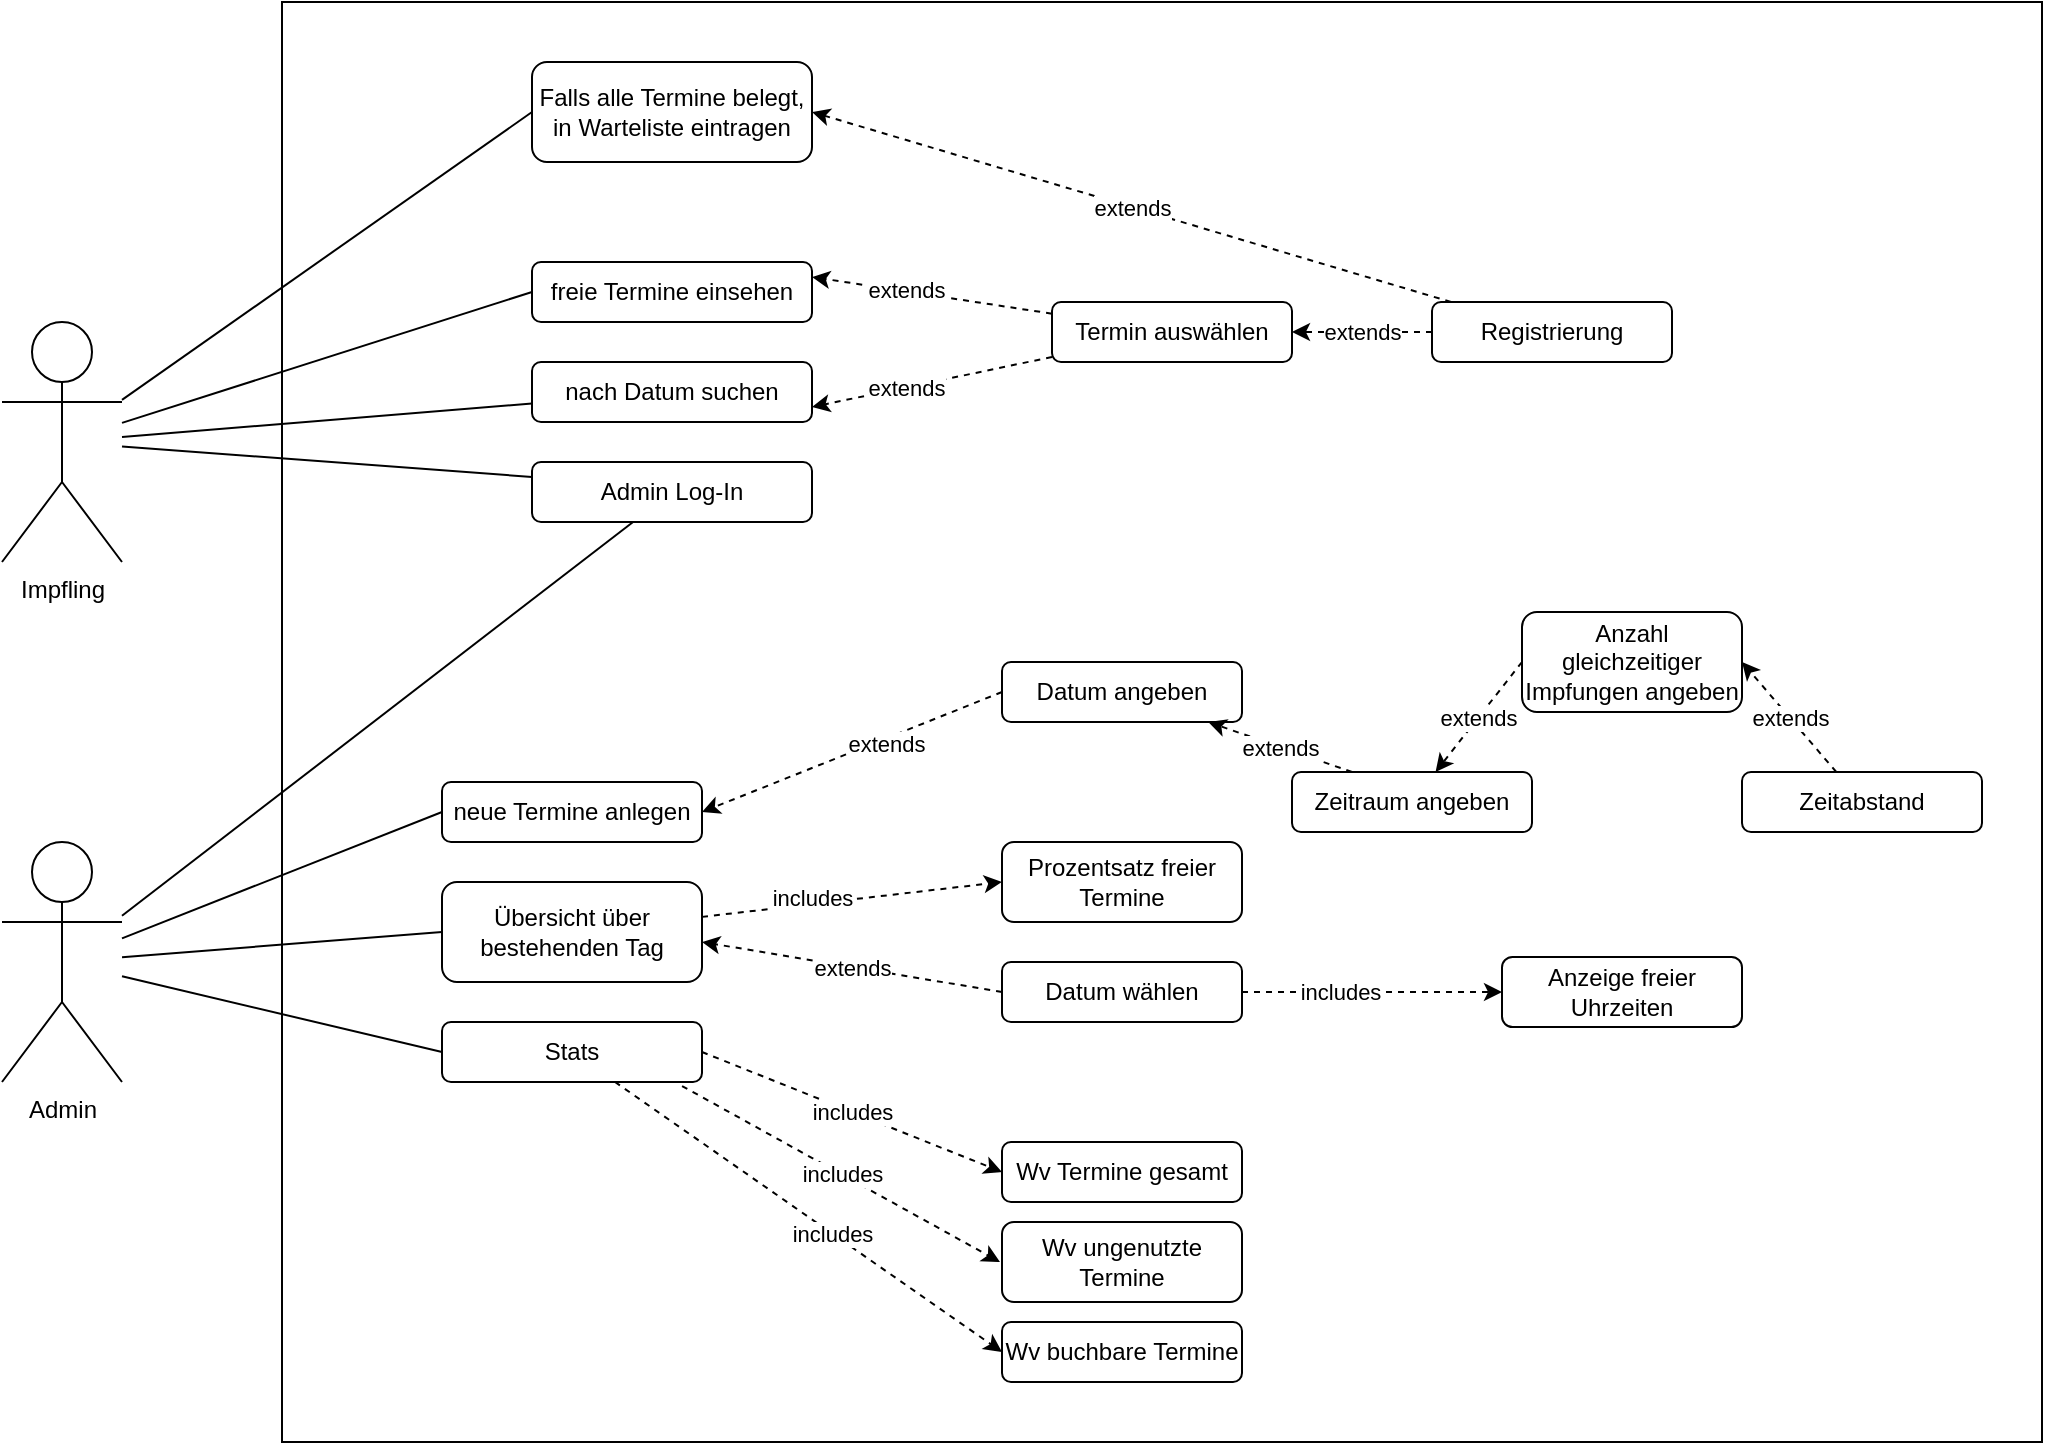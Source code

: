 <mxfile version="14.8.0" type="device"><diagram id="t5gIwv6Yo3dOr577X8wF" name="Page-1"><mxGraphModel dx="2062" dy="1154" grid="1" gridSize="10" guides="1" tooltips="1" connect="1" arrows="1" fold="1" page="1" pageScale="1" pageWidth="850" pageHeight="1100" math="0" shadow="0"><root><mxCell id="0"/><mxCell id="1" parent="0"/><mxCell id="EC5ipndMjErq8LvybOqX-3" value="" style="rounded=0;whiteSpace=wrap;html=1;" parent="1" vertex="1"><mxGeometry x="500" y="180" width="880" height="720" as="geometry"/></mxCell><mxCell id="TXKvbKw5IdM0eBhvehdw-46" style="edgeStyle=none;rounded=1;orthogonalLoop=1;jettySize=auto;html=1;entryX=0;entryY=0.5;entryDx=0;entryDy=0;endArrow=none;endFill=0;" parent="1" source="TXKvbKw5IdM0eBhvehdw-4" target="TXKvbKw5IdM0eBhvehdw-12" edge="1"><mxGeometry relative="1" as="geometry"/></mxCell><mxCell id="TXKvbKw5IdM0eBhvehdw-47" style="edgeStyle=none;rounded=1;orthogonalLoop=1;jettySize=auto;html=1;endArrow=none;endFill=0;" parent="1" source="TXKvbKw5IdM0eBhvehdw-4" target="TXKvbKw5IdM0eBhvehdw-13" edge="1"><mxGeometry relative="1" as="geometry"/></mxCell><mxCell id="TXKvbKw5IdM0eBhvehdw-48" style="edgeStyle=none;rounded=1;orthogonalLoop=1;jettySize=auto;html=1;entryX=0;entryY=0.25;entryDx=0;entryDy=0;endArrow=none;endFill=0;" parent="1" source="TXKvbKw5IdM0eBhvehdw-4" target="TXKvbKw5IdM0eBhvehdw-14" edge="1"><mxGeometry relative="1" as="geometry"/></mxCell><mxCell id="TXKvbKw5IdM0eBhvehdw-54" style="edgeStyle=none;rounded=1;orthogonalLoop=1;jettySize=auto;html=1;entryX=0;entryY=0.5;entryDx=0;entryDy=0;endArrow=none;endFill=0;" parent="1" source="TXKvbKw5IdM0eBhvehdw-4" target="TXKvbKw5IdM0eBhvehdw-53" edge="1"><mxGeometry relative="1" as="geometry"/></mxCell><mxCell id="TXKvbKw5IdM0eBhvehdw-4" value="Impfling" style="shape=umlActor;verticalLabelPosition=bottom;verticalAlign=top;html=1;outlineConnect=0;" parent="1" vertex="1"><mxGeometry x="360" y="340" width="60" height="120" as="geometry"/></mxCell><mxCell id="TXKvbKw5IdM0eBhvehdw-49" style="edgeStyle=none;rounded=1;orthogonalLoop=1;jettySize=auto;html=1;entryX=0;entryY=0.5;entryDx=0;entryDy=0;endArrow=none;endFill=0;" parent="1" source="TXKvbKw5IdM0eBhvehdw-8" target="TXKvbKw5IdM0eBhvehdw-16" edge="1"><mxGeometry relative="1" as="geometry"/></mxCell><mxCell id="TXKvbKw5IdM0eBhvehdw-50" style="edgeStyle=none;rounded=1;orthogonalLoop=1;jettySize=auto;html=1;entryX=0;entryY=0.5;entryDx=0;entryDy=0;endArrow=none;endFill=0;" parent="1" source="TXKvbKw5IdM0eBhvehdw-8" target="TXKvbKw5IdM0eBhvehdw-17" edge="1"><mxGeometry relative="1" as="geometry"/></mxCell><mxCell id="TXKvbKw5IdM0eBhvehdw-51" style="edgeStyle=none;rounded=1;orthogonalLoop=1;jettySize=auto;html=1;entryX=0;entryY=0.5;entryDx=0;entryDy=0;endArrow=none;endFill=0;" parent="1" source="TXKvbKw5IdM0eBhvehdw-8" target="TXKvbKw5IdM0eBhvehdw-18" edge="1"><mxGeometry relative="1" as="geometry"/></mxCell><mxCell id="TXKvbKw5IdM0eBhvehdw-8" value="Admin" style="shape=umlActor;verticalLabelPosition=bottom;verticalAlign=top;html=1;outlineConnect=0;" parent="1" vertex="1"><mxGeometry x="360" y="600" width="60" height="120" as="geometry"/></mxCell><mxCell id="TXKvbKw5IdM0eBhvehdw-12" value="freie Termine einsehen" style="rounded=1;whiteSpace=wrap;html=1;" parent="1" vertex="1"><mxGeometry x="625" y="310" width="140" height="30" as="geometry"/></mxCell><mxCell id="TXKvbKw5IdM0eBhvehdw-13" value="nach Datum suchen" style="rounded=1;whiteSpace=wrap;html=1;" parent="1" vertex="1"><mxGeometry x="625" y="360" width="140" height="30" as="geometry"/></mxCell><mxCell id="TXKvbKw5IdM0eBhvehdw-19" style="edgeStyle=none;rounded=1;orthogonalLoop=1;jettySize=auto;html=1;endArrow=none;endFill=0;" parent="1" source="TXKvbKw5IdM0eBhvehdw-14" target="TXKvbKw5IdM0eBhvehdw-8" edge="1"><mxGeometry relative="1" as="geometry"/></mxCell><mxCell id="TXKvbKw5IdM0eBhvehdw-14" value="Admin Log-In" style="rounded=1;whiteSpace=wrap;html=1;" parent="1" vertex="1"><mxGeometry x="625" y="410" width="140" height="30" as="geometry"/></mxCell><mxCell id="TXKvbKw5IdM0eBhvehdw-41" style="edgeStyle=none;rounded=1;orthogonalLoop=1;jettySize=auto;html=1;entryX=1;entryY=0.25;entryDx=0;entryDy=0;dashed=1;" parent="1" source="TXKvbKw5IdM0eBhvehdw-15" target="TXKvbKw5IdM0eBhvehdw-12" edge="1"><mxGeometry relative="1" as="geometry"/></mxCell><mxCell id="TXKvbKw5IdM0eBhvehdw-68" value="extends" style="edgeLabel;html=1;align=center;verticalAlign=middle;resizable=0;points=[];" parent="TXKvbKw5IdM0eBhvehdw-41" vertex="1" connectable="0"><mxGeometry x="0.218" y="-1" relative="1" as="geometry"><mxPoint as="offset"/></mxGeometry></mxCell><mxCell id="TXKvbKw5IdM0eBhvehdw-42" style="edgeStyle=none;rounded=1;orthogonalLoop=1;jettySize=auto;html=1;entryX=1;entryY=0.75;entryDx=0;entryDy=0;dashed=1;" parent="1" source="TXKvbKw5IdM0eBhvehdw-15" target="TXKvbKw5IdM0eBhvehdw-13" edge="1"><mxGeometry relative="1" as="geometry"/></mxCell><mxCell id="TXKvbKw5IdM0eBhvehdw-69" value="extends" style="edgeLabel;html=1;align=center;verticalAlign=middle;resizable=0;points=[];" parent="TXKvbKw5IdM0eBhvehdw-42" vertex="1" connectable="0"><mxGeometry x="0.218" relative="1" as="geometry"><mxPoint as="offset"/></mxGeometry></mxCell><mxCell id="TXKvbKw5IdM0eBhvehdw-15" value="Termin auswählen" style="rounded=1;whiteSpace=wrap;html=1;" parent="1" vertex="1"><mxGeometry x="885" y="330" width="120" height="30" as="geometry"/></mxCell><mxCell id="TXKvbKw5IdM0eBhvehdw-16" value="neue Termine anlegen" style="rounded=1;whiteSpace=wrap;html=1;" parent="1" vertex="1"><mxGeometry x="580" y="570" width="130" height="30" as="geometry"/></mxCell><mxCell id="TXKvbKw5IdM0eBhvehdw-64" style="edgeStyle=none;rounded=1;orthogonalLoop=1;jettySize=auto;html=1;entryX=0;entryY=0.5;entryDx=0;entryDy=0;dashed=1;endArrow=classic;endFill=1;" parent="1" source="TXKvbKw5IdM0eBhvehdw-17" target="TXKvbKw5IdM0eBhvehdw-20" edge="1"><mxGeometry relative="1" as="geometry"/></mxCell><mxCell id="TXKvbKw5IdM0eBhvehdw-65" value="includes" style="edgeLabel;html=1;align=center;verticalAlign=middle;resizable=0;points=[];" parent="TXKvbKw5IdM0eBhvehdw-64" vertex="1" connectable="0"><mxGeometry x="-0.262" y="3" relative="1" as="geometry"><mxPoint as="offset"/></mxGeometry></mxCell><mxCell id="TXKvbKw5IdM0eBhvehdw-17" value="Übersicht über bestehenden Tag" style="rounded=1;whiteSpace=wrap;html=1;" parent="1" vertex="1"><mxGeometry x="580" y="620" width="130" height="50" as="geometry"/></mxCell><mxCell id="TXKvbKw5IdM0eBhvehdw-56" value="includes" style="edgeStyle=none;rounded=1;orthogonalLoop=1;jettySize=auto;html=1;entryX=0;entryY=0.5;entryDx=0;entryDy=0;dashed=1;endArrow=classic;endFill=1;exitX=1;exitY=0.5;exitDx=0;exitDy=0;" parent="1" source="TXKvbKw5IdM0eBhvehdw-18" target="TXKvbKw5IdM0eBhvehdw-33" edge="1"><mxGeometry relative="1" as="geometry"/></mxCell><mxCell id="TXKvbKw5IdM0eBhvehdw-57" value="includes" style="edgeStyle=none;rounded=1;orthogonalLoop=1;jettySize=auto;html=1;entryX=0;entryY=0.5;entryDx=0;entryDy=0;dashed=1;endArrow=classic;endFill=1;exitX=0.931;exitY=1.067;exitDx=0;exitDy=0;exitPerimeter=0;" parent="1" edge="1"><mxGeometry relative="1" as="geometry"><mxPoint x="700.03" y="722.01" as="sourcePoint"/><mxPoint x="859" y="810" as="targetPoint"/></mxGeometry></mxCell><mxCell id="TXKvbKw5IdM0eBhvehdw-58" style="edgeStyle=none;rounded=1;orthogonalLoop=1;jettySize=auto;html=1;entryX=0;entryY=0.5;entryDx=0;entryDy=0;dashed=1;endArrow=classic;endFill=1;" parent="1" source="TXKvbKw5IdM0eBhvehdw-18" edge="1"><mxGeometry relative="1" as="geometry"><mxPoint x="860" y="855" as="targetPoint"/></mxGeometry></mxCell><mxCell id="TXKvbKw5IdM0eBhvehdw-59" value="includes" style="edgeLabel;html=1;align=center;verticalAlign=middle;resizable=0;points=[];" parent="TXKvbKw5IdM0eBhvehdw-58" vertex="1" connectable="0"><mxGeometry x="0.123" relative="1" as="geometry"><mxPoint as="offset"/></mxGeometry></mxCell><mxCell id="TXKvbKw5IdM0eBhvehdw-18" value="Stats" style="rounded=1;whiteSpace=wrap;html=1;" parent="1" vertex="1"><mxGeometry x="580" y="690" width="130" height="30" as="geometry"/></mxCell><mxCell id="TXKvbKw5IdM0eBhvehdw-20" value="Prozentsatz freier Termine" style="rounded=1;whiteSpace=wrap;html=1;" parent="1" vertex="1"><mxGeometry x="860" y="600" width="120" height="40" as="geometry"/></mxCell><mxCell id="TXKvbKw5IdM0eBhvehdw-26" value="extends" style="edgeStyle=none;rounded=1;orthogonalLoop=1;jettySize=auto;html=1;exitX=0;exitY=0.5;exitDx=0;exitDy=0;dashed=1;" parent="1" source="TXKvbKw5IdM0eBhvehdw-21" edge="1"><mxGeometry relative="1" as="geometry"><mxPoint x="710" y="650" as="targetPoint"/></mxGeometry></mxCell><mxCell id="TXKvbKw5IdM0eBhvehdw-62" style="edgeStyle=none;rounded=1;orthogonalLoop=1;jettySize=auto;html=1;entryX=0;entryY=0.5;entryDx=0;entryDy=0;dashed=1;endArrow=classic;endFill=1;" parent="1" source="TXKvbKw5IdM0eBhvehdw-21" target="TXKvbKw5IdM0eBhvehdw-22" edge="1"><mxGeometry relative="1" as="geometry"/></mxCell><mxCell id="TXKvbKw5IdM0eBhvehdw-63" value="includes" style="edgeLabel;html=1;align=center;verticalAlign=middle;resizable=0;points=[];" parent="TXKvbKw5IdM0eBhvehdw-62" vertex="1" connectable="0"><mxGeometry x="-0.246" relative="1" as="geometry"><mxPoint as="offset"/></mxGeometry></mxCell><mxCell id="TXKvbKw5IdM0eBhvehdw-21" value="Datum wählen" style="rounded=1;whiteSpace=wrap;html=1;" parent="1" vertex="1"><mxGeometry x="860" y="660" width="120" height="30" as="geometry"/></mxCell><mxCell id="TXKvbKw5IdM0eBhvehdw-22" value="Anzeige freier Uhrzeiten" style="rounded=1;whiteSpace=wrap;html=1;" parent="1" vertex="1"><mxGeometry x="1110" y="657.5" width="120" height="35" as="geometry"/></mxCell><mxCell id="TXKvbKw5IdM0eBhvehdw-28" style="edgeStyle=none;rounded=1;orthogonalLoop=1;jettySize=auto;html=1;exitX=0;exitY=0.5;exitDx=0;exitDy=0;entryX=1;entryY=0.5;entryDx=0;entryDy=0;dashed=1;" parent="1" source="TXKvbKw5IdM0eBhvehdw-27" target="TXKvbKw5IdM0eBhvehdw-16" edge="1"><mxGeometry relative="1" as="geometry"/></mxCell><mxCell id="TXKvbKw5IdM0eBhvehdw-66" value="extends" style="edgeLabel;html=1;align=center;verticalAlign=middle;resizable=0;points=[];" parent="TXKvbKw5IdM0eBhvehdw-28" vertex="1" connectable="0"><mxGeometry x="-0.218" y="2" relative="1" as="geometry"><mxPoint as="offset"/></mxGeometry></mxCell><mxCell id="TXKvbKw5IdM0eBhvehdw-27" value="Datum angeben" style="rounded=1;whiteSpace=wrap;html=1;" parent="1" vertex="1"><mxGeometry x="860" y="510" width="120" height="30" as="geometry"/></mxCell><mxCell id="TXKvbKw5IdM0eBhvehdw-32" value="extends" style="edgeStyle=none;rounded=1;orthogonalLoop=1;jettySize=auto;html=1;dashed=1;exitX=0.25;exitY=0;exitDx=0;exitDy=0;" parent="1" source="TXKvbKw5IdM0eBhvehdw-29" target="TXKvbKw5IdM0eBhvehdw-27" edge="1"><mxGeometry relative="1" as="geometry"/></mxCell><mxCell id="TXKvbKw5IdM0eBhvehdw-29" value="Zeitraum angeben" style="rounded=1;whiteSpace=wrap;html=1;" parent="1" vertex="1"><mxGeometry x="1005" y="565" width="120" height="30" as="geometry"/></mxCell><mxCell id="TXKvbKw5IdM0eBhvehdw-31" value="extends" style="edgeStyle=none;rounded=1;orthogonalLoop=1;jettySize=auto;html=1;dashed=1;exitX=0;exitY=0.5;exitDx=0;exitDy=0;" parent="1" source="TXKvbKw5IdM0eBhvehdw-30" target="TXKvbKw5IdM0eBhvehdw-29" edge="1"><mxGeometry relative="1" as="geometry"/></mxCell><mxCell id="TXKvbKw5IdM0eBhvehdw-30" value="Anzahl gleichzeitiger Impfungen angeben" style="rounded=1;whiteSpace=wrap;html=1;" parent="1" vertex="1"><mxGeometry x="1120" y="485" width="110" height="50" as="geometry"/></mxCell><mxCell id="TXKvbKw5IdM0eBhvehdw-33" value="Wv Termine gesamt" style="rounded=1;whiteSpace=wrap;html=1;" parent="1" vertex="1"><mxGeometry x="860" y="750" width="120" height="30" as="geometry"/></mxCell><mxCell id="TXKvbKw5IdM0eBhvehdw-34" value="Wv ungenutzte Termine" style="rounded=1;whiteSpace=wrap;html=1;" parent="1" vertex="1"><mxGeometry x="860" y="790" width="120" height="40" as="geometry"/></mxCell><mxCell id="TXKvbKw5IdM0eBhvehdw-35" value="Wv buchbare Termine" style="rounded=1;whiteSpace=wrap;html=1;" parent="1" vertex="1"><mxGeometry x="860" y="840" width="120" height="30" as="geometry"/></mxCell><mxCell id="TXKvbKw5IdM0eBhvehdw-40" value="extends" style="edgeStyle=none;rounded=1;orthogonalLoop=1;jettySize=auto;html=1;entryX=1;entryY=0.5;entryDx=0;entryDy=0;dashed=1;" parent="1" source="TXKvbKw5IdM0eBhvehdw-39" target="TXKvbKw5IdM0eBhvehdw-30" edge="1"><mxGeometry relative="1" as="geometry"/></mxCell><mxCell id="TXKvbKw5IdM0eBhvehdw-39" value="Zeitabstand" style="rounded=1;whiteSpace=wrap;html=1;" parent="1" vertex="1"><mxGeometry x="1230" y="565" width="120" height="30" as="geometry"/></mxCell><mxCell id="TXKvbKw5IdM0eBhvehdw-44" value="extends" style="edgeStyle=none;rounded=1;orthogonalLoop=1;jettySize=auto;html=1;entryX=1;entryY=0.5;entryDx=0;entryDy=0;dashed=1;" parent="1" source="TXKvbKw5IdM0eBhvehdw-43" target="TXKvbKw5IdM0eBhvehdw-15" edge="1"><mxGeometry relative="1" as="geometry"/></mxCell><mxCell id="TXKvbKw5IdM0eBhvehdw-55" value="extends" style="edgeStyle=none;rounded=1;orthogonalLoop=1;jettySize=auto;html=1;entryX=1;entryY=0.5;entryDx=0;entryDy=0;endArrow=classic;endFill=1;dashed=1;" parent="1" source="TXKvbKw5IdM0eBhvehdw-43" target="TXKvbKw5IdM0eBhvehdw-53" edge="1"><mxGeometry relative="1" as="geometry"/></mxCell><mxCell id="TXKvbKw5IdM0eBhvehdw-43" value="Registrierung" style="rounded=1;whiteSpace=wrap;html=1;" parent="1" vertex="1"><mxGeometry x="1075" y="330" width="120" height="30" as="geometry"/></mxCell><mxCell id="TXKvbKw5IdM0eBhvehdw-53" value="Falls alle Termine belegt, in Warteliste eintragen" style="rounded=1;whiteSpace=wrap;html=1;" parent="1" vertex="1"><mxGeometry x="625" y="210" width="140" height="50" as="geometry"/></mxCell></root></mxGraphModel></diagram></mxfile>